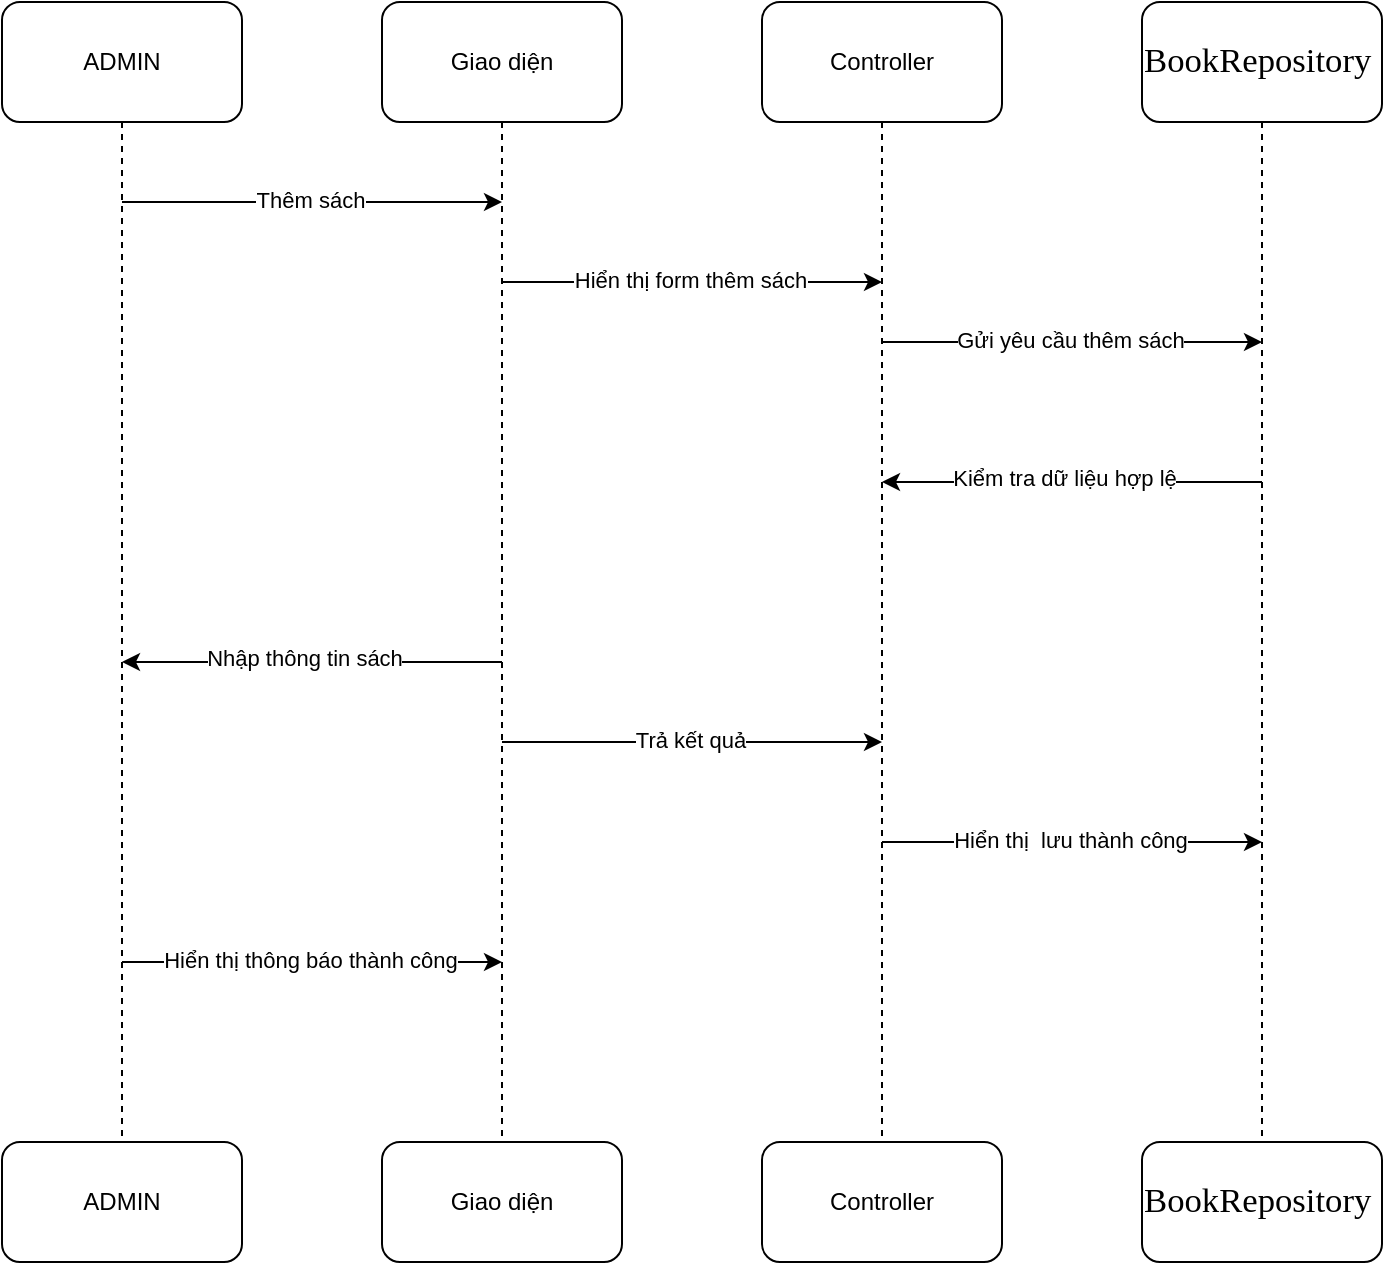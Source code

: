 <mxfile version="26.2.12">
  <diagram name="Trang-1" id="5FDBFM0hJoQ4wBSZQBDB">
    <mxGraphModel dx="1036" dy="620" grid="1" gridSize="10" guides="1" tooltips="1" connect="1" arrows="1" fold="1" page="1" pageScale="1" pageWidth="827" pageHeight="1169" math="0" shadow="0">
      <root>
        <mxCell id="0" />
        <mxCell id="1" parent="0" />
        <mxCell id="MUfn9FITmsHmzGufhMf4-8" style="edgeStyle=orthogonalEdgeStyle;rounded=0;orthogonalLoop=1;jettySize=auto;html=1;exitX=0.5;exitY=1;exitDx=0;exitDy=0;entryX=0.5;entryY=0;entryDx=0;entryDy=0;dashed=1;endArrow=none;startFill=0;" edge="1" parent="1" source="MUfn9FITmsHmzGufhMf4-1" target="MUfn9FITmsHmzGufhMf4-2">
          <mxGeometry relative="1" as="geometry" />
        </mxCell>
        <mxCell id="MUfn9FITmsHmzGufhMf4-1" value="ADMIN" style="rounded=1;whiteSpace=wrap;html=1;" vertex="1" parent="1">
          <mxGeometry x="90" y="40" width="120" height="60" as="geometry" />
        </mxCell>
        <mxCell id="MUfn9FITmsHmzGufhMf4-2" value="ADMIN" style="rounded=1;whiteSpace=wrap;html=1;" vertex="1" parent="1">
          <mxGeometry x="90" y="610" width="120" height="60" as="geometry" />
        </mxCell>
        <mxCell id="MUfn9FITmsHmzGufhMf4-12" style="edgeStyle=orthogonalEdgeStyle;rounded=0;orthogonalLoop=1;jettySize=auto;html=1;exitX=0.5;exitY=1;exitDx=0;exitDy=0;entryX=0.5;entryY=0;entryDx=0;entryDy=0;dashed=1;endArrow=none;startFill=0;" edge="1" parent="1" source="MUfn9FITmsHmzGufhMf4-13" target="MUfn9FITmsHmzGufhMf4-14">
          <mxGeometry relative="1" as="geometry" />
        </mxCell>
        <mxCell id="MUfn9FITmsHmzGufhMf4-13" value="Giao diện" style="rounded=1;whiteSpace=wrap;html=1;" vertex="1" parent="1">
          <mxGeometry x="280" y="40" width="120" height="60" as="geometry" />
        </mxCell>
        <mxCell id="MUfn9FITmsHmzGufhMf4-14" value="Giao diện" style="rounded=1;whiteSpace=wrap;html=1;" vertex="1" parent="1">
          <mxGeometry x="280" y="610" width="120" height="60" as="geometry" />
        </mxCell>
        <mxCell id="MUfn9FITmsHmzGufhMf4-15" style="edgeStyle=orthogonalEdgeStyle;rounded=0;orthogonalLoop=1;jettySize=auto;html=1;exitX=0.5;exitY=1;exitDx=0;exitDy=0;entryX=0.5;entryY=0;entryDx=0;entryDy=0;dashed=1;endArrow=none;startFill=0;" edge="1" parent="1" source="MUfn9FITmsHmzGufhMf4-16" target="MUfn9FITmsHmzGufhMf4-17">
          <mxGeometry relative="1" as="geometry" />
        </mxCell>
        <mxCell id="MUfn9FITmsHmzGufhMf4-16" value="Controller" style="rounded=1;whiteSpace=wrap;html=1;" vertex="1" parent="1">
          <mxGeometry x="470" y="40" width="120" height="60" as="geometry" />
        </mxCell>
        <mxCell id="MUfn9FITmsHmzGufhMf4-17" value="Controller" style="rounded=1;whiteSpace=wrap;html=1;" vertex="1" parent="1">
          <mxGeometry x="470" y="610" width="120" height="60" as="geometry" />
        </mxCell>
        <mxCell id="MUfn9FITmsHmzGufhMf4-18" style="edgeStyle=orthogonalEdgeStyle;rounded=0;orthogonalLoop=1;jettySize=auto;html=1;exitX=0.5;exitY=1;exitDx=0;exitDy=0;entryX=0.5;entryY=0;entryDx=0;entryDy=0;dashed=1;endArrow=none;startFill=0;" edge="1" parent="1" source="MUfn9FITmsHmzGufhMf4-19" target="MUfn9FITmsHmzGufhMf4-20">
          <mxGeometry relative="1" as="geometry" />
        </mxCell>
        <mxCell id="MUfn9FITmsHmzGufhMf4-19" value="&lt;span style=&quot;font-size:13.0pt;mso-bidi-font-size:11.0pt;&lt;br/&gt;line-height:135%;font-family:&amp;quot;Times New Roman&amp;quot;,serif;mso-fareast-font-family:&lt;br/&gt;Calibri;mso-fareast-theme-font:minor-latin;mso-bidi-theme-font:minor-bidi;&lt;br/&gt;mso-ansi-language:EN-US;mso-fareast-language:EN-US;mso-bidi-language:AR-SA&quot;&gt;BookRepository&amp;nbsp;&lt;/span&gt;" style="rounded=1;whiteSpace=wrap;html=1;" vertex="1" parent="1">
          <mxGeometry x="660" y="40" width="120" height="60" as="geometry" />
        </mxCell>
        <mxCell id="MUfn9FITmsHmzGufhMf4-20" value="&lt;span style=&quot;font-size:13.0pt;mso-bidi-font-size:11.0pt;&lt;br/&gt;line-height:135%;font-family:&amp;quot;Times New Roman&amp;quot;,serif;mso-fareast-font-family:&lt;br/&gt;Calibri;mso-fareast-theme-font:minor-latin;mso-bidi-theme-font:minor-bidi;&lt;br/&gt;mso-ansi-language:EN-US;mso-fareast-language:EN-US;mso-bidi-language:AR-SA&quot;&gt;BookRepository&amp;nbsp;&lt;/span&gt;" style="rounded=1;whiteSpace=wrap;html=1;" vertex="1" parent="1">
          <mxGeometry x="660" y="610" width="120" height="60" as="geometry" />
        </mxCell>
        <mxCell id="MUfn9FITmsHmzGufhMf4-22" value="" style="endArrow=classic;html=1;rounded=0;" edge="1" parent="1">
          <mxGeometry width="50" height="50" relative="1" as="geometry">
            <mxPoint x="150" y="140" as="sourcePoint" />
            <mxPoint x="340" y="140" as="targetPoint" />
          </mxGeometry>
        </mxCell>
        <mxCell id="MUfn9FITmsHmzGufhMf4-23" value="Thêm sách" style="edgeLabel;html=1;align=center;verticalAlign=middle;resizable=0;points=[];" vertex="1" connectable="0" parent="MUfn9FITmsHmzGufhMf4-22">
          <mxGeometry x="-0.018" y="1" relative="1" as="geometry">
            <mxPoint as="offset" />
          </mxGeometry>
        </mxCell>
        <mxCell id="MUfn9FITmsHmzGufhMf4-24" value="" style="endArrow=classic;html=1;rounded=0;" edge="1" parent="1">
          <mxGeometry width="50" height="50" relative="1" as="geometry">
            <mxPoint x="340" y="180" as="sourcePoint" />
            <mxPoint x="530" y="180" as="targetPoint" />
          </mxGeometry>
        </mxCell>
        <mxCell id="MUfn9FITmsHmzGufhMf4-25" value="Hiển thị form thêm sách" style="edgeLabel;html=1;align=center;verticalAlign=middle;resizable=0;points=[];" vertex="1" connectable="0" parent="MUfn9FITmsHmzGufhMf4-24">
          <mxGeometry x="-0.018" y="1" relative="1" as="geometry">
            <mxPoint as="offset" />
          </mxGeometry>
        </mxCell>
        <mxCell id="MUfn9FITmsHmzGufhMf4-27" value="" style="endArrow=classic;html=1;rounded=0;" edge="1" parent="1">
          <mxGeometry width="50" height="50" relative="1" as="geometry">
            <mxPoint x="530" y="210" as="sourcePoint" />
            <mxPoint x="720" y="210" as="targetPoint" />
          </mxGeometry>
        </mxCell>
        <mxCell id="MUfn9FITmsHmzGufhMf4-28" value="Gửi yêu cầu thêm sách&lt;span style=&quot;color: rgba(0, 0, 0, 0); font-family: monospace; font-size: 0px; text-align: start; background-color: rgb(236, 236, 236);&quot;&gt;%3CmxGraphModel%3E%3Croot%3E%3CmxCell%20id%3D%220%22%2F%3E%3CmxCell%20id%3D%221%22%20parent%3D%220%22%2F%3E%3CmxCell%20id%3D%222%22%20value%3D%22%22%20style%3D%22endArrow%3Dclassic%3Bhtml%3D1%3Brounded%3D0%3B%22%20edge%3D%221%22%20parent%3D%221%22%3E%3CmxGeometry%20width%3D%2250%22%20height%3D%2250%22%20relative%3D%221%22%20as%3D%22geometry%22%3E%3CmxPoint%20x%3D%22150%22%20y%3D%22140%22%20as%3D%22sourcePoint%22%2F%3E%3CmxPoint%20x%3D%22340%22%20y%3D%22140%22%20as%3D%22targetPoint%22%2F%3E%3C%2FmxGeometry%3E%3C%2FmxCell%3E%3CmxCell%20id%3D%223%22%20value%3D%22Th%C3%AAm%20s%C3%A1ch%22%20style%3D%22edgeLabel%3Bhtml%3D1%3Balign%3Dcenter%3BverticalAlign%3Dmiddle%3Bresizable%3D0%3Bpoints%3D%5B%5D%3B%22%20vertex%3D%221%22%20connectable%3D%220%22%20parent%3D%222%22%3E%3CmxGeometry%20x%3D%22-0.018%22%20y%3D%221%22%20relative%3D%221%22%20as%3D%22geometry%22%3E%3CmxPoint%20as%3D%22offset%22%2F%3E%3C%2FmxGeometry%3E%3C%2FmxCell%3E%3C%2Froot%3E%3C%2FmxGraphModel%3E&lt;/span&gt;" style="edgeLabel;html=1;align=center;verticalAlign=middle;resizable=0;points=[];" vertex="1" connectable="0" parent="MUfn9FITmsHmzGufhMf4-27">
          <mxGeometry x="-0.018" y="1" relative="1" as="geometry">
            <mxPoint as="offset" />
          </mxGeometry>
        </mxCell>
        <mxCell id="MUfn9FITmsHmzGufhMf4-29" value="" style="endArrow=classic;html=1;rounded=0;" edge="1" parent="1">
          <mxGeometry width="50" height="50" relative="1" as="geometry">
            <mxPoint x="340" y="410" as="sourcePoint" />
            <mxPoint x="530" y="410" as="targetPoint" />
          </mxGeometry>
        </mxCell>
        <mxCell id="MUfn9FITmsHmzGufhMf4-30" value="Trả kết quả" style="edgeLabel;html=1;align=center;verticalAlign=middle;resizable=0;points=[];" vertex="1" connectable="0" parent="MUfn9FITmsHmzGufhMf4-29">
          <mxGeometry x="-0.018" y="1" relative="1" as="geometry">
            <mxPoint as="offset" />
          </mxGeometry>
        </mxCell>
        <mxCell id="MUfn9FITmsHmzGufhMf4-31" value="" style="endArrow=classic;html=1;rounded=0;" edge="1" parent="1">
          <mxGeometry width="50" height="50" relative="1" as="geometry">
            <mxPoint x="530" y="460" as="sourcePoint" />
            <mxPoint x="720" y="460" as="targetPoint" />
          </mxGeometry>
        </mxCell>
        <mxCell id="MUfn9FITmsHmzGufhMf4-32" value="Hiển thị&amp;nbsp; lưu thành công" style="edgeLabel;html=1;align=center;verticalAlign=middle;resizable=0;points=[];" vertex="1" connectable="0" parent="MUfn9FITmsHmzGufhMf4-31">
          <mxGeometry x="-0.018" y="1" relative="1" as="geometry">
            <mxPoint as="offset" />
          </mxGeometry>
        </mxCell>
        <mxCell id="MUfn9FITmsHmzGufhMf4-33" value="" style="endArrow=classic;html=1;rounded=0;" edge="1" parent="1">
          <mxGeometry width="50" height="50" relative="1" as="geometry">
            <mxPoint x="150" y="520" as="sourcePoint" />
            <mxPoint x="340" y="520" as="targetPoint" />
          </mxGeometry>
        </mxCell>
        <mxCell id="MUfn9FITmsHmzGufhMf4-34" value="Hiển thị thông báo thành công" style="edgeLabel;html=1;align=center;verticalAlign=middle;resizable=0;points=[];" vertex="1" connectable="0" parent="MUfn9FITmsHmzGufhMf4-33">
          <mxGeometry x="-0.018" y="1" relative="1" as="geometry">
            <mxPoint as="offset" />
          </mxGeometry>
        </mxCell>
        <mxCell id="MUfn9FITmsHmzGufhMf4-36" value="" style="endArrow=classic;html=1;rounded=0;" edge="1" parent="1">
          <mxGeometry width="50" height="50" relative="1" as="geometry">
            <mxPoint x="340" y="370" as="sourcePoint" />
            <mxPoint x="150" y="370" as="targetPoint" />
          </mxGeometry>
        </mxCell>
        <mxCell id="MUfn9FITmsHmzGufhMf4-37" value="Nhập thông tin sách" style="edgeLabel;html=1;align=center;verticalAlign=middle;resizable=0;points=[];" vertex="1" connectable="0" parent="MUfn9FITmsHmzGufhMf4-36">
          <mxGeometry x="0.04" y="-2" relative="1" as="geometry">
            <mxPoint as="offset" />
          </mxGeometry>
        </mxCell>
        <mxCell id="MUfn9FITmsHmzGufhMf4-38" value="" style="endArrow=classic;html=1;rounded=0;" edge="1" parent="1">
          <mxGeometry width="50" height="50" relative="1" as="geometry">
            <mxPoint x="720" y="280" as="sourcePoint" />
            <mxPoint x="530" y="280" as="targetPoint" />
          </mxGeometry>
        </mxCell>
        <mxCell id="MUfn9FITmsHmzGufhMf4-39" value="Kiểm tra dữ liệu hợp lệ" style="edgeLabel;html=1;align=center;verticalAlign=middle;resizable=0;points=[];" vertex="1" connectable="0" parent="MUfn9FITmsHmzGufhMf4-38">
          <mxGeometry x="0.04" y="-2" relative="1" as="geometry">
            <mxPoint as="offset" />
          </mxGeometry>
        </mxCell>
      </root>
    </mxGraphModel>
  </diagram>
</mxfile>
